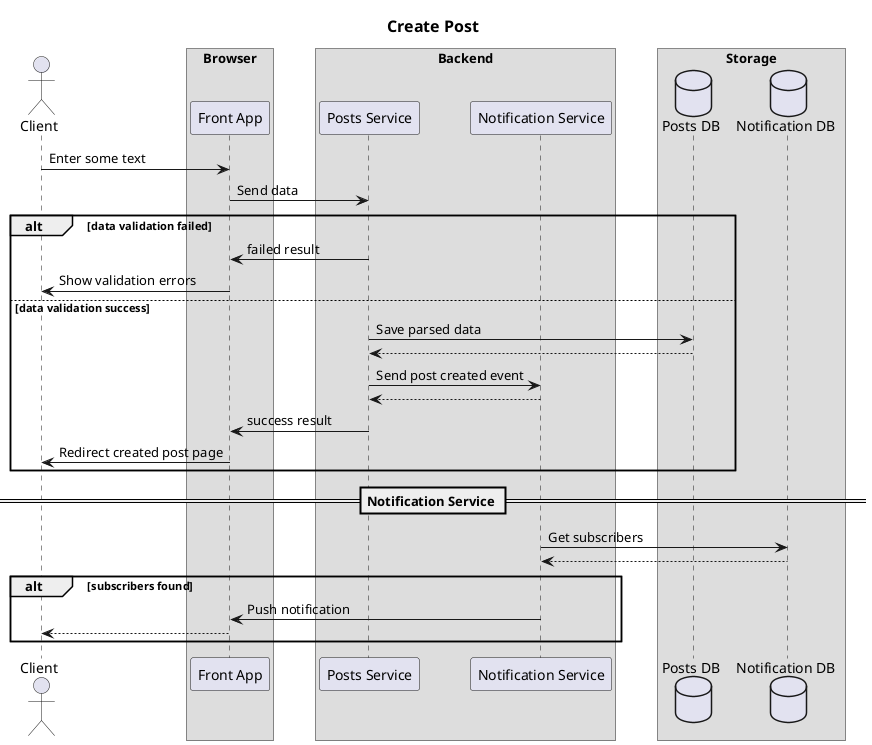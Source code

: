 @startuml
title
== Create Post
end title
skinparam BoxPadding 20

actor cl as "Client"

box Browser
participant front as "Front App"
end box

box Backend
participant post_srv as "Posts Service"
participant ntf_srv as "Notification Service"
end box

box Storage
database post_db as "Posts DB"
database ntf_db as "Notification DB"
end box

cl -> front: Enter some text
front -> post_srv: Send data

alt data validation failed
    front <- post_srv: failed result
    cl <- front: Show validation errors
else data validation success
    post_srv -> post_db: Save parsed data
    post_srv <-- post_db
    post_srv -> ntf_srv: Send post created event
    post_srv <-- ntf_srv
    front <- post_srv: success result
    cl <- front: Redirect created post page
end

== Notification Service ==
ntf_srv -> ntf_db: Get subscribers
ntf_srv <-- ntf_db

alt subscribers found
    front <- ntf_srv: Push notification
    cl <-- front
end
@enduml